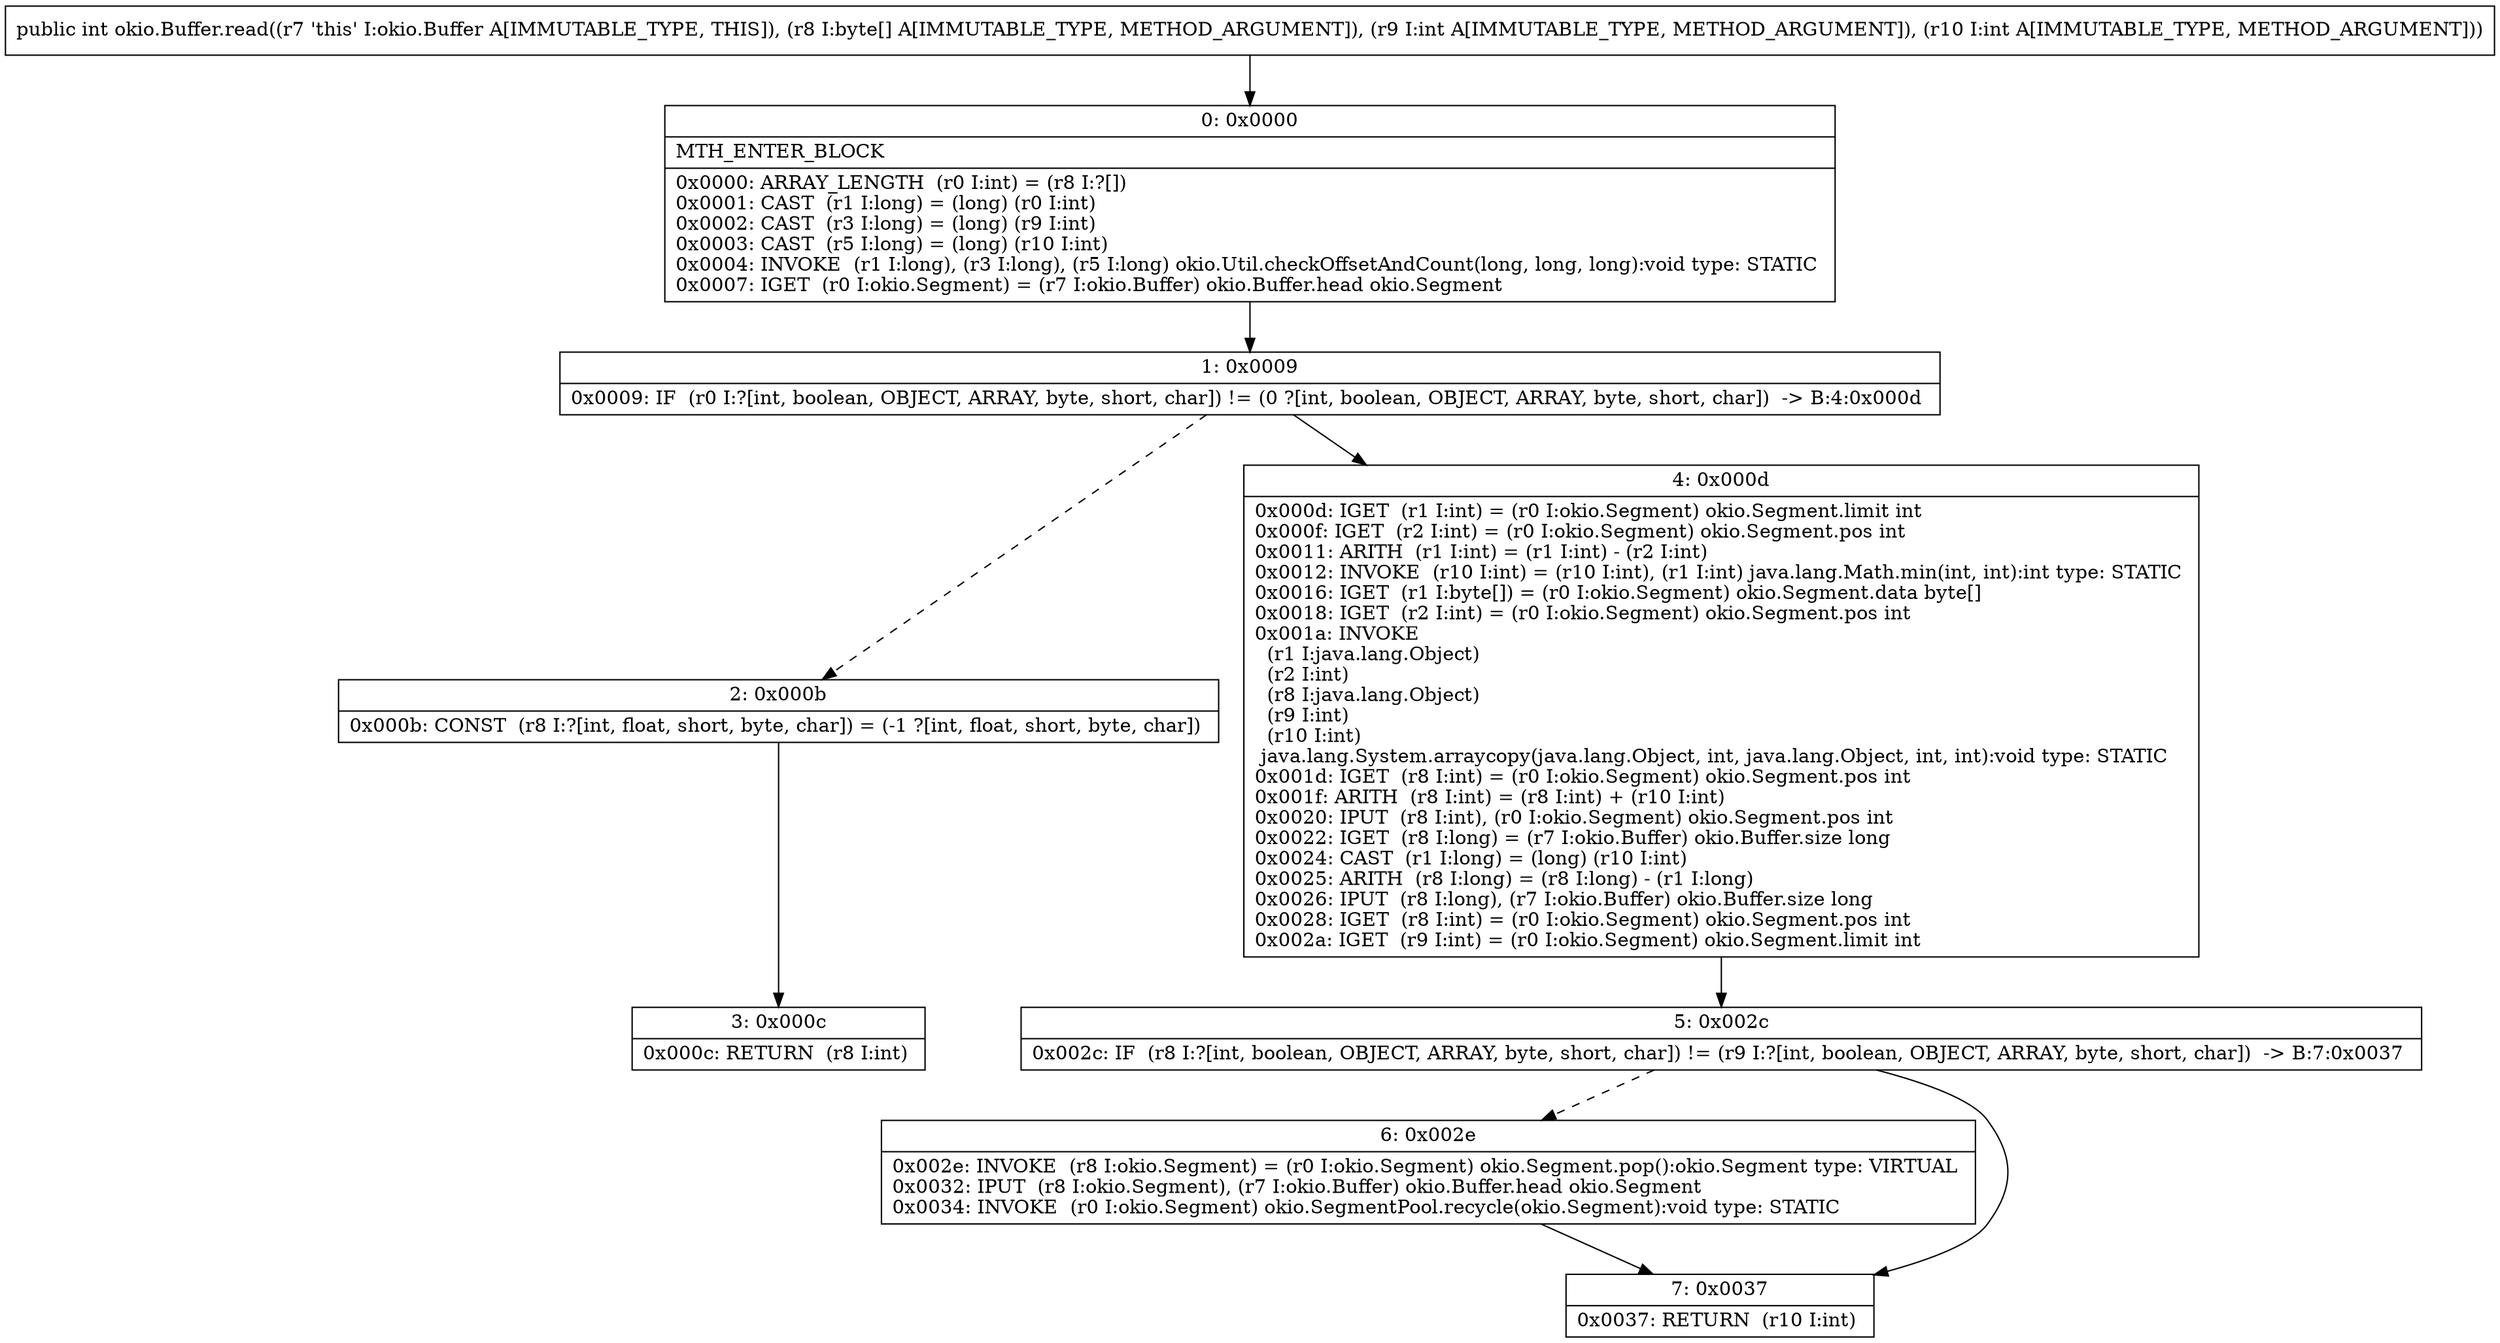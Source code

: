digraph "CFG forokio.Buffer.read([BII)I" {
Node_0 [shape=record,label="{0\:\ 0x0000|MTH_ENTER_BLOCK\l|0x0000: ARRAY_LENGTH  (r0 I:int) = (r8 I:?[]) \l0x0001: CAST  (r1 I:long) = (long) (r0 I:int) \l0x0002: CAST  (r3 I:long) = (long) (r9 I:int) \l0x0003: CAST  (r5 I:long) = (long) (r10 I:int) \l0x0004: INVOKE  (r1 I:long), (r3 I:long), (r5 I:long) okio.Util.checkOffsetAndCount(long, long, long):void type: STATIC \l0x0007: IGET  (r0 I:okio.Segment) = (r7 I:okio.Buffer) okio.Buffer.head okio.Segment \l}"];
Node_1 [shape=record,label="{1\:\ 0x0009|0x0009: IF  (r0 I:?[int, boolean, OBJECT, ARRAY, byte, short, char]) != (0 ?[int, boolean, OBJECT, ARRAY, byte, short, char])  \-\> B:4:0x000d \l}"];
Node_2 [shape=record,label="{2\:\ 0x000b|0x000b: CONST  (r8 I:?[int, float, short, byte, char]) = (\-1 ?[int, float, short, byte, char]) \l}"];
Node_3 [shape=record,label="{3\:\ 0x000c|0x000c: RETURN  (r8 I:int) \l}"];
Node_4 [shape=record,label="{4\:\ 0x000d|0x000d: IGET  (r1 I:int) = (r0 I:okio.Segment) okio.Segment.limit int \l0x000f: IGET  (r2 I:int) = (r0 I:okio.Segment) okio.Segment.pos int \l0x0011: ARITH  (r1 I:int) = (r1 I:int) \- (r2 I:int) \l0x0012: INVOKE  (r10 I:int) = (r10 I:int), (r1 I:int) java.lang.Math.min(int, int):int type: STATIC \l0x0016: IGET  (r1 I:byte[]) = (r0 I:okio.Segment) okio.Segment.data byte[] \l0x0018: IGET  (r2 I:int) = (r0 I:okio.Segment) okio.Segment.pos int \l0x001a: INVOKE  \l  (r1 I:java.lang.Object)\l  (r2 I:int)\l  (r8 I:java.lang.Object)\l  (r9 I:int)\l  (r10 I:int)\l java.lang.System.arraycopy(java.lang.Object, int, java.lang.Object, int, int):void type: STATIC \l0x001d: IGET  (r8 I:int) = (r0 I:okio.Segment) okio.Segment.pos int \l0x001f: ARITH  (r8 I:int) = (r8 I:int) + (r10 I:int) \l0x0020: IPUT  (r8 I:int), (r0 I:okio.Segment) okio.Segment.pos int \l0x0022: IGET  (r8 I:long) = (r7 I:okio.Buffer) okio.Buffer.size long \l0x0024: CAST  (r1 I:long) = (long) (r10 I:int) \l0x0025: ARITH  (r8 I:long) = (r8 I:long) \- (r1 I:long) \l0x0026: IPUT  (r8 I:long), (r7 I:okio.Buffer) okio.Buffer.size long \l0x0028: IGET  (r8 I:int) = (r0 I:okio.Segment) okio.Segment.pos int \l0x002a: IGET  (r9 I:int) = (r0 I:okio.Segment) okio.Segment.limit int \l}"];
Node_5 [shape=record,label="{5\:\ 0x002c|0x002c: IF  (r8 I:?[int, boolean, OBJECT, ARRAY, byte, short, char]) != (r9 I:?[int, boolean, OBJECT, ARRAY, byte, short, char])  \-\> B:7:0x0037 \l}"];
Node_6 [shape=record,label="{6\:\ 0x002e|0x002e: INVOKE  (r8 I:okio.Segment) = (r0 I:okio.Segment) okio.Segment.pop():okio.Segment type: VIRTUAL \l0x0032: IPUT  (r8 I:okio.Segment), (r7 I:okio.Buffer) okio.Buffer.head okio.Segment \l0x0034: INVOKE  (r0 I:okio.Segment) okio.SegmentPool.recycle(okio.Segment):void type: STATIC \l}"];
Node_7 [shape=record,label="{7\:\ 0x0037|0x0037: RETURN  (r10 I:int) \l}"];
MethodNode[shape=record,label="{public int okio.Buffer.read((r7 'this' I:okio.Buffer A[IMMUTABLE_TYPE, THIS]), (r8 I:byte[] A[IMMUTABLE_TYPE, METHOD_ARGUMENT]), (r9 I:int A[IMMUTABLE_TYPE, METHOD_ARGUMENT]), (r10 I:int A[IMMUTABLE_TYPE, METHOD_ARGUMENT])) }"];
MethodNode -> Node_0;
Node_0 -> Node_1;
Node_1 -> Node_2[style=dashed];
Node_1 -> Node_4;
Node_2 -> Node_3;
Node_4 -> Node_5;
Node_5 -> Node_6[style=dashed];
Node_5 -> Node_7;
Node_6 -> Node_7;
}

